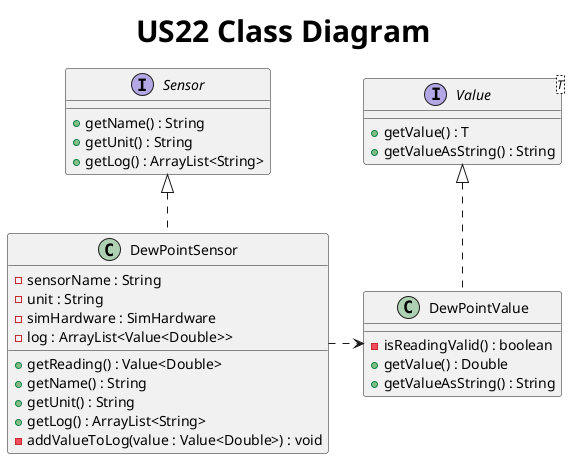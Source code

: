 @startuml
title <size: 30> US22 Class Diagram

'...........REQUIRES VALIDATION !!!!!!!!!!!!'

interface Sensor {
    + getName() : String
    + getUnit() : String
    + getLog() : ArrayList<String>
}

interface Value<T> {
    + getValue() : T
    + getValueAsString() : String
}



class DewPointSensor{
    - sensorName : String
    - unit : String
    - simHardware : SimHardware
    - log : ArrayList<Value<Double>>

    + getReading() : Value<Double>
    + getName() : String
    + getUnit() : String
    + getLog() : ArrayList<String>
    - addValueToLog(value : Value<Double>) : void
}

class DewPointValue {
    - isReadingValid() : boolean
    + getValue() : Double
    + getValueAsString() : String
}

Value <|.. DewPointValue
Sensor <|.. DewPointSensor
DewPointSensor .right.> DewPointValue

@enduml